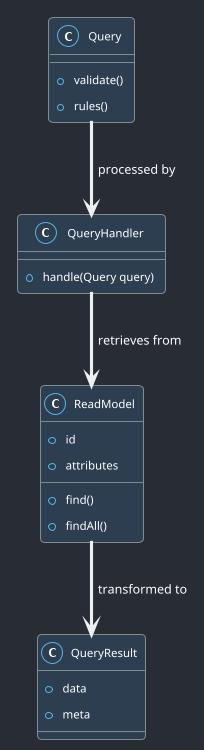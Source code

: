 
@startuml Query Architecture Dark (Dark Mode)

' Dark mode theme
!theme cyborg
skinparam backgroundColor #282c34
skinparam ArrowColor #ecf0f1
skinparam shadowing false
skinparam DefaultFontColor #FFFFFF

' Define styles for classes
skinparam class {
    BackgroundColor #2c3e50
    BorderColor #7f8c8d
    FontColor #FFFFFF
}

skinparam interface {
    BackgroundColor #34495e
    BorderColor #7f8c8d
    FontColor #FFFFFF
}


    class Query {

        +validate()
        +rules()
    
}
    
    class QueryHandler {

        +handle(Query query)
    
}
    
    class ReadModel {

        +id
        +attributes
        +find()
        +findAll()
    
}
    
    class QueryResult {

        +data
        +meta
    
}
    
    Query --> QueryHandler: processed by
    QueryHandler --> ReadModel: retrieves from
    ReadModel --> QueryResult: transformed to
@enduml